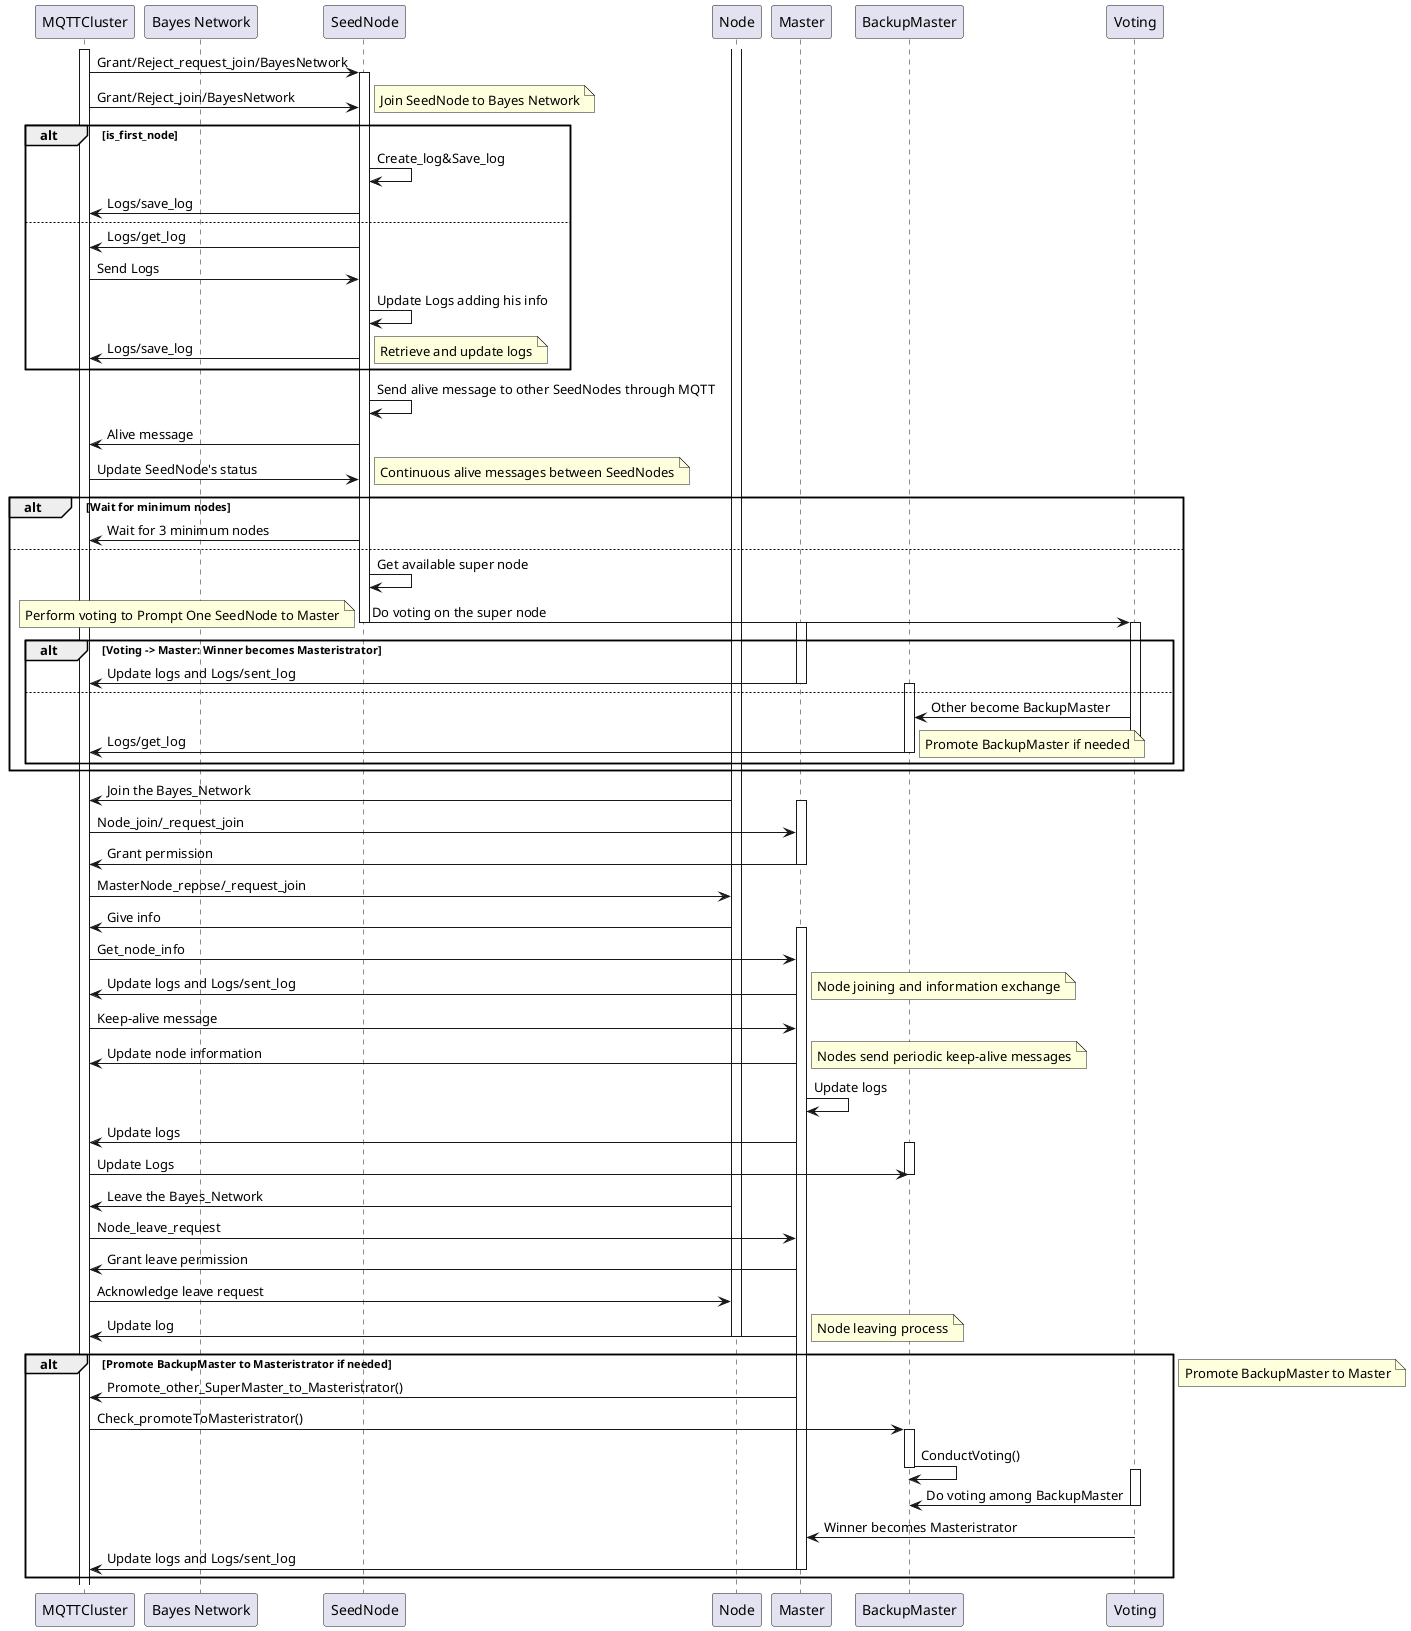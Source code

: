 @startuml DFLWorkflow Sequence Diagram

participant "MQTTCluster" as MqttCluster
participant "Bayes Network" as BayesNetwork
participant "SeedNode" as SeedNode
participant "Node" as Node
participant "Master" as Master
participant "BackupMaster" as BackupMaster
participant "Voting" as Voting

activate MqttCluster


MqttCluster -> SeedNode: Grant/Reject_request_join/BayesNetwork
deactivate BayesNetwork
activate SeedNode
MqttCluster -> SeedNode: Grant/Reject_join/BayesNetwork
note right: Join SeedNode to Bayes Network

alt is_first_node
    SeedNode -> SeedNode: Create_log&Save_log
    SeedNode -> MqttCluster: Logs/save_log
else
    SeedNode -> MqttCluster: Logs/get_log
    MqttCluster -> SeedNode: Send Logs
    SeedNode -> SeedNode: Update Logs adding his info
    SeedNode -> MqttCluster: Logs/save_log
    note right: Retrieve and update logs
end

activate SeedNode
SeedNode -> SeedNode: Send alive message to other SeedNodes through MQTT
SeedNode -> MqttCluster: Alive message
MqttCluster -> SeedNode: Update SeedNode's status
note right: Continuous alive messages between SeedNodes

alt Wait for minimum nodes
    SeedNode -> MqttCluster: Wait for 3 minimum nodes
else
    SeedNode -> SeedNode: Get available super node
    SeedNode -> Voting: Do voting on the super node
    note left: Perform voting to Prompt One SeedNode to Master

    deactivate BayesNetwork

    activate Voting
    activate Master
    deactivate SeedNode

    alt Voting -> Master: Winner becomes Masteristrator
        Master -> MqttCluster: Update logs and Logs/sent_log
        deactivate Master
    else
        activate BackupMaster
        Voting -> BackupMaster: Other become BackupMaster
        BackupMaster -> MqttCluster: Logs/get_log
        deactivate BackupMaster
        deactivate Voting
        note right: Promote BackupMaster if needed
    end
end


activate Node
Node -> MqttCluster: Join the Bayes_Network
activate Master
MqttCluster -> Master: Node_join/_request_join
Master -> MqttCluster: Grant permission
deactivate Master
MqttCluster -> Node: MasterNode_repose/_request_join
Node -> MqttCluster: Give info
activate Master
MqttCluster -> Master: Get_node_info
Master -> MqttCluster: Update logs and Logs/sent_log
note right: Node joining and information exchange

MqttCluster -> Master: Keep-alive message
Master -> MqttCluster: Update node information

note right: Nodes send periodic keep-alive messages

Master->Master: Update logs 
Master->MqttCluster: Update logs
activate BackupMaster
MqttCluster -> BackupMaster: Update Logs
deactivate BackupMaster

Node -> MqttCluster: Leave the Bayes_Network
MqttCluster -> Master: Node_leave_request
Master -> MqttCluster: Grant leave permission
MqttCluster -> Node: Acknowledge leave request

Master -> MqttCluster: Update log 
note right: Node leaving process
deactivate Node
deactivate SeedNode
alt Promote BackupMaster to Masteristrator if needed
    Master -> MqttCluster: Promote_other_SuperMaster_to_Masteristrator()
    MqttCluster -> BackupMaster: Check_promoteToMasteristrator()
    activate BackupMaster
    BackupMaster -> BackupMaster: ConductVoting()
    deactivate BackupMaster

    activate Voting
    Voting -> BackupMaster: Do voting among BackupMaster
    deactivate Voting

    Voting -> Master: Winner becomes Masteristrator
    Master -> MqttCluster: Update logs and Logs/sent_log
    deactivate Master
end
note left: Promote BackupMaster to Master
deactivate Node


@enduml